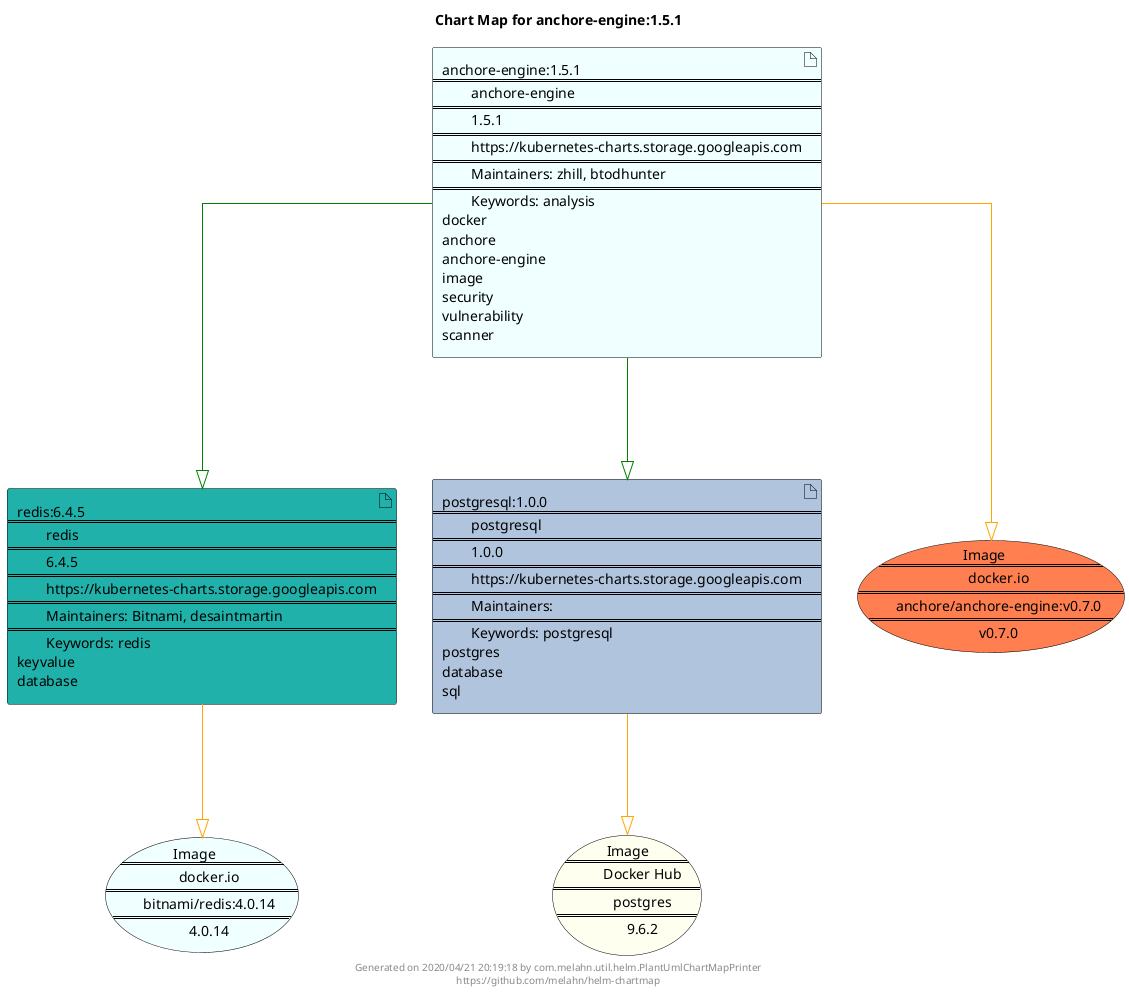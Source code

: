 @startuml
skinparam linetype ortho
skinparam backgroundColor white
skinparam usecaseBorderColor black
skinparam usecaseArrowColor LightSlateGray
skinparam artifactBorderColor black
skinparam artifactArrowColor LightSlateGray

title Chart Map for anchore-engine:1.5.1

'There are 3 referenced Helm Charts
artifact "redis:6.4.5\n====\n\tredis\n====\n\t6.4.5\n====\n\thttps://kubernetes-charts.storage.googleapis.com\n====\n\tMaintainers: Bitnami, desaintmartin\n====\n\tKeywords: redis\nkeyvalue\ndatabase" as redis_6_4_5 #LightSeaGreen
artifact "postgresql:1.0.0\n====\n\tpostgresql\n====\n\t1.0.0\n====\n\thttps://kubernetes-charts.storage.googleapis.com\n====\n\tMaintainers: \n====\n\tKeywords: postgresql\npostgres\ndatabase\nsql" as postgresql_1_0_0 #LightSteelBlue
artifact "anchore-engine:1.5.1\n====\n\tanchore-engine\n====\n\t1.5.1\n====\n\thttps://kubernetes-charts.storage.googleapis.com\n====\n\tMaintainers: zhill, btodhunter\n====\n\tKeywords: analysis\ndocker\nanchore\nanchore-engine\nimage\nsecurity\nvulnerability\nscanner" as anchore_engine_1_5_1 #Azure

'There are 3 referenced Docker Images
usecase "Image\n====\n\tdocker.io\n====\n\tanchore/anchore-engine:v0.7.0\n====\n\tv0.7.0" as docker_io_anchore_anchore_engine_v0_7_0 #Coral
usecase "Image\n====\n\tDocker Hub\n====\n\tpostgres\n====\n\t9.6.2" as postgres_9_6_2 #Ivory
usecase "Image\n====\n\tdocker.io\n====\n\tbitnami/redis:4.0.14\n====\n\t4.0.14" as docker_io_bitnami_redis_4_0_14 #Azure

'Chart Dependencies
anchore_engine_1_5_1--[#green]-|>postgresql_1_0_0
anchore_engine_1_5_1--[#green]-|>redis_6_4_5
redis_6_4_5--[#orange]-|>docker_io_bitnami_redis_4_0_14
postgresql_1_0_0--[#orange]-|>postgres_9_6_2
anchore_engine_1_5_1--[#orange]-|>docker_io_anchore_anchore_engine_v0_7_0

center footer Generated on 2020/04/21 20:19:18 by com.melahn.util.helm.PlantUmlChartMapPrinter\nhttps://github.com/melahn/helm-chartmap
@enduml
